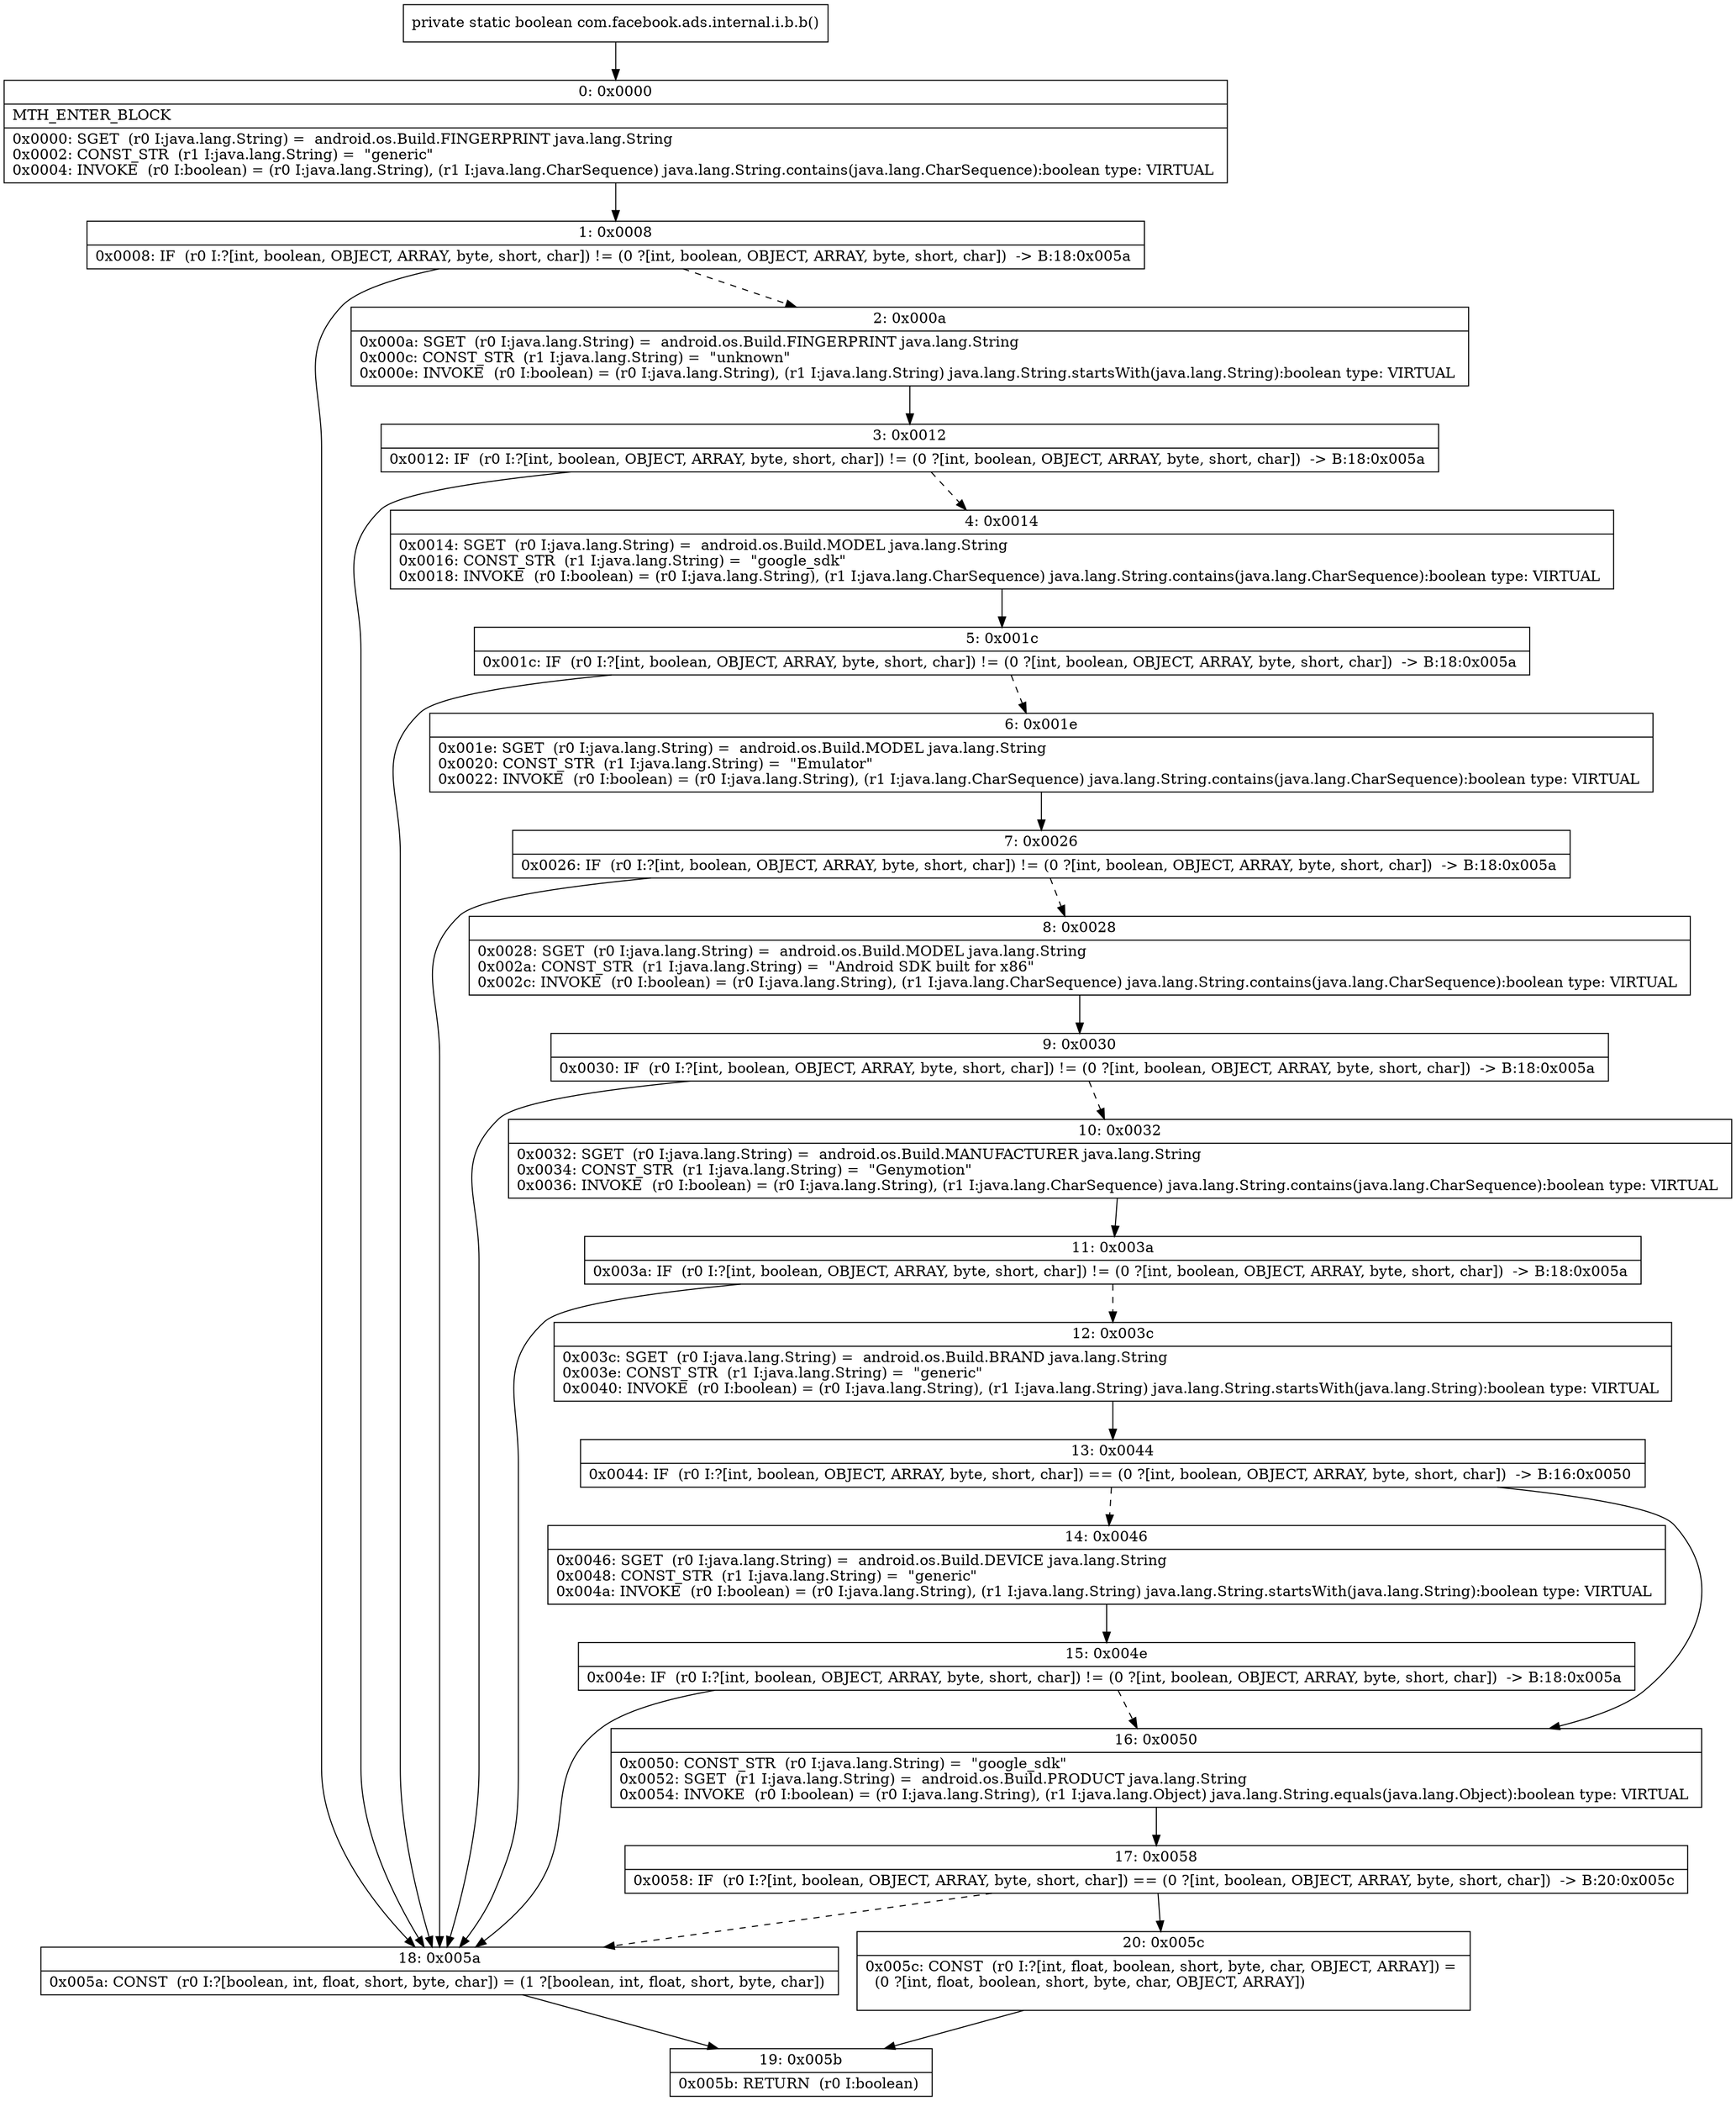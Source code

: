 digraph "CFG forcom.facebook.ads.internal.i.b.b()Z" {
Node_0 [shape=record,label="{0\:\ 0x0000|MTH_ENTER_BLOCK\l|0x0000: SGET  (r0 I:java.lang.String) =  android.os.Build.FINGERPRINT java.lang.String \l0x0002: CONST_STR  (r1 I:java.lang.String) =  \"generic\" \l0x0004: INVOKE  (r0 I:boolean) = (r0 I:java.lang.String), (r1 I:java.lang.CharSequence) java.lang.String.contains(java.lang.CharSequence):boolean type: VIRTUAL \l}"];
Node_1 [shape=record,label="{1\:\ 0x0008|0x0008: IF  (r0 I:?[int, boolean, OBJECT, ARRAY, byte, short, char]) != (0 ?[int, boolean, OBJECT, ARRAY, byte, short, char])  \-\> B:18:0x005a \l}"];
Node_2 [shape=record,label="{2\:\ 0x000a|0x000a: SGET  (r0 I:java.lang.String) =  android.os.Build.FINGERPRINT java.lang.String \l0x000c: CONST_STR  (r1 I:java.lang.String) =  \"unknown\" \l0x000e: INVOKE  (r0 I:boolean) = (r0 I:java.lang.String), (r1 I:java.lang.String) java.lang.String.startsWith(java.lang.String):boolean type: VIRTUAL \l}"];
Node_3 [shape=record,label="{3\:\ 0x0012|0x0012: IF  (r0 I:?[int, boolean, OBJECT, ARRAY, byte, short, char]) != (0 ?[int, boolean, OBJECT, ARRAY, byte, short, char])  \-\> B:18:0x005a \l}"];
Node_4 [shape=record,label="{4\:\ 0x0014|0x0014: SGET  (r0 I:java.lang.String) =  android.os.Build.MODEL java.lang.String \l0x0016: CONST_STR  (r1 I:java.lang.String) =  \"google_sdk\" \l0x0018: INVOKE  (r0 I:boolean) = (r0 I:java.lang.String), (r1 I:java.lang.CharSequence) java.lang.String.contains(java.lang.CharSequence):boolean type: VIRTUAL \l}"];
Node_5 [shape=record,label="{5\:\ 0x001c|0x001c: IF  (r0 I:?[int, boolean, OBJECT, ARRAY, byte, short, char]) != (0 ?[int, boolean, OBJECT, ARRAY, byte, short, char])  \-\> B:18:0x005a \l}"];
Node_6 [shape=record,label="{6\:\ 0x001e|0x001e: SGET  (r0 I:java.lang.String) =  android.os.Build.MODEL java.lang.String \l0x0020: CONST_STR  (r1 I:java.lang.String) =  \"Emulator\" \l0x0022: INVOKE  (r0 I:boolean) = (r0 I:java.lang.String), (r1 I:java.lang.CharSequence) java.lang.String.contains(java.lang.CharSequence):boolean type: VIRTUAL \l}"];
Node_7 [shape=record,label="{7\:\ 0x0026|0x0026: IF  (r0 I:?[int, boolean, OBJECT, ARRAY, byte, short, char]) != (0 ?[int, boolean, OBJECT, ARRAY, byte, short, char])  \-\> B:18:0x005a \l}"];
Node_8 [shape=record,label="{8\:\ 0x0028|0x0028: SGET  (r0 I:java.lang.String) =  android.os.Build.MODEL java.lang.String \l0x002a: CONST_STR  (r1 I:java.lang.String) =  \"Android SDK built for x86\" \l0x002c: INVOKE  (r0 I:boolean) = (r0 I:java.lang.String), (r1 I:java.lang.CharSequence) java.lang.String.contains(java.lang.CharSequence):boolean type: VIRTUAL \l}"];
Node_9 [shape=record,label="{9\:\ 0x0030|0x0030: IF  (r0 I:?[int, boolean, OBJECT, ARRAY, byte, short, char]) != (0 ?[int, boolean, OBJECT, ARRAY, byte, short, char])  \-\> B:18:0x005a \l}"];
Node_10 [shape=record,label="{10\:\ 0x0032|0x0032: SGET  (r0 I:java.lang.String) =  android.os.Build.MANUFACTURER java.lang.String \l0x0034: CONST_STR  (r1 I:java.lang.String) =  \"Genymotion\" \l0x0036: INVOKE  (r0 I:boolean) = (r0 I:java.lang.String), (r1 I:java.lang.CharSequence) java.lang.String.contains(java.lang.CharSequence):boolean type: VIRTUAL \l}"];
Node_11 [shape=record,label="{11\:\ 0x003a|0x003a: IF  (r0 I:?[int, boolean, OBJECT, ARRAY, byte, short, char]) != (0 ?[int, boolean, OBJECT, ARRAY, byte, short, char])  \-\> B:18:0x005a \l}"];
Node_12 [shape=record,label="{12\:\ 0x003c|0x003c: SGET  (r0 I:java.lang.String) =  android.os.Build.BRAND java.lang.String \l0x003e: CONST_STR  (r1 I:java.lang.String) =  \"generic\" \l0x0040: INVOKE  (r0 I:boolean) = (r0 I:java.lang.String), (r1 I:java.lang.String) java.lang.String.startsWith(java.lang.String):boolean type: VIRTUAL \l}"];
Node_13 [shape=record,label="{13\:\ 0x0044|0x0044: IF  (r0 I:?[int, boolean, OBJECT, ARRAY, byte, short, char]) == (0 ?[int, boolean, OBJECT, ARRAY, byte, short, char])  \-\> B:16:0x0050 \l}"];
Node_14 [shape=record,label="{14\:\ 0x0046|0x0046: SGET  (r0 I:java.lang.String) =  android.os.Build.DEVICE java.lang.String \l0x0048: CONST_STR  (r1 I:java.lang.String) =  \"generic\" \l0x004a: INVOKE  (r0 I:boolean) = (r0 I:java.lang.String), (r1 I:java.lang.String) java.lang.String.startsWith(java.lang.String):boolean type: VIRTUAL \l}"];
Node_15 [shape=record,label="{15\:\ 0x004e|0x004e: IF  (r0 I:?[int, boolean, OBJECT, ARRAY, byte, short, char]) != (0 ?[int, boolean, OBJECT, ARRAY, byte, short, char])  \-\> B:18:0x005a \l}"];
Node_16 [shape=record,label="{16\:\ 0x0050|0x0050: CONST_STR  (r0 I:java.lang.String) =  \"google_sdk\" \l0x0052: SGET  (r1 I:java.lang.String) =  android.os.Build.PRODUCT java.lang.String \l0x0054: INVOKE  (r0 I:boolean) = (r0 I:java.lang.String), (r1 I:java.lang.Object) java.lang.String.equals(java.lang.Object):boolean type: VIRTUAL \l}"];
Node_17 [shape=record,label="{17\:\ 0x0058|0x0058: IF  (r0 I:?[int, boolean, OBJECT, ARRAY, byte, short, char]) == (0 ?[int, boolean, OBJECT, ARRAY, byte, short, char])  \-\> B:20:0x005c \l}"];
Node_18 [shape=record,label="{18\:\ 0x005a|0x005a: CONST  (r0 I:?[boolean, int, float, short, byte, char]) = (1 ?[boolean, int, float, short, byte, char]) \l}"];
Node_19 [shape=record,label="{19\:\ 0x005b|0x005b: RETURN  (r0 I:boolean) \l}"];
Node_20 [shape=record,label="{20\:\ 0x005c|0x005c: CONST  (r0 I:?[int, float, boolean, short, byte, char, OBJECT, ARRAY]) = \l  (0 ?[int, float, boolean, short, byte, char, OBJECT, ARRAY])\l \l}"];
MethodNode[shape=record,label="{private static boolean com.facebook.ads.internal.i.b.b() }"];
MethodNode -> Node_0;
Node_0 -> Node_1;
Node_1 -> Node_2[style=dashed];
Node_1 -> Node_18;
Node_2 -> Node_3;
Node_3 -> Node_4[style=dashed];
Node_3 -> Node_18;
Node_4 -> Node_5;
Node_5 -> Node_6[style=dashed];
Node_5 -> Node_18;
Node_6 -> Node_7;
Node_7 -> Node_8[style=dashed];
Node_7 -> Node_18;
Node_8 -> Node_9;
Node_9 -> Node_10[style=dashed];
Node_9 -> Node_18;
Node_10 -> Node_11;
Node_11 -> Node_12[style=dashed];
Node_11 -> Node_18;
Node_12 -> Node_13;
Node_13 -> Node_14[style=dashed];
Node_13 -> Node_16;
Node_14 -> Node_15;
Node_15 -> Node_16[style=dashed];
Node_15 -> Node_18;
Node_16 -> Node_17;
Node_17 -> Node_18[style=dashed];
Node_17 -> Node_20;
Node_18 -> Node_19;
Node_20 -> Node_19;
}

